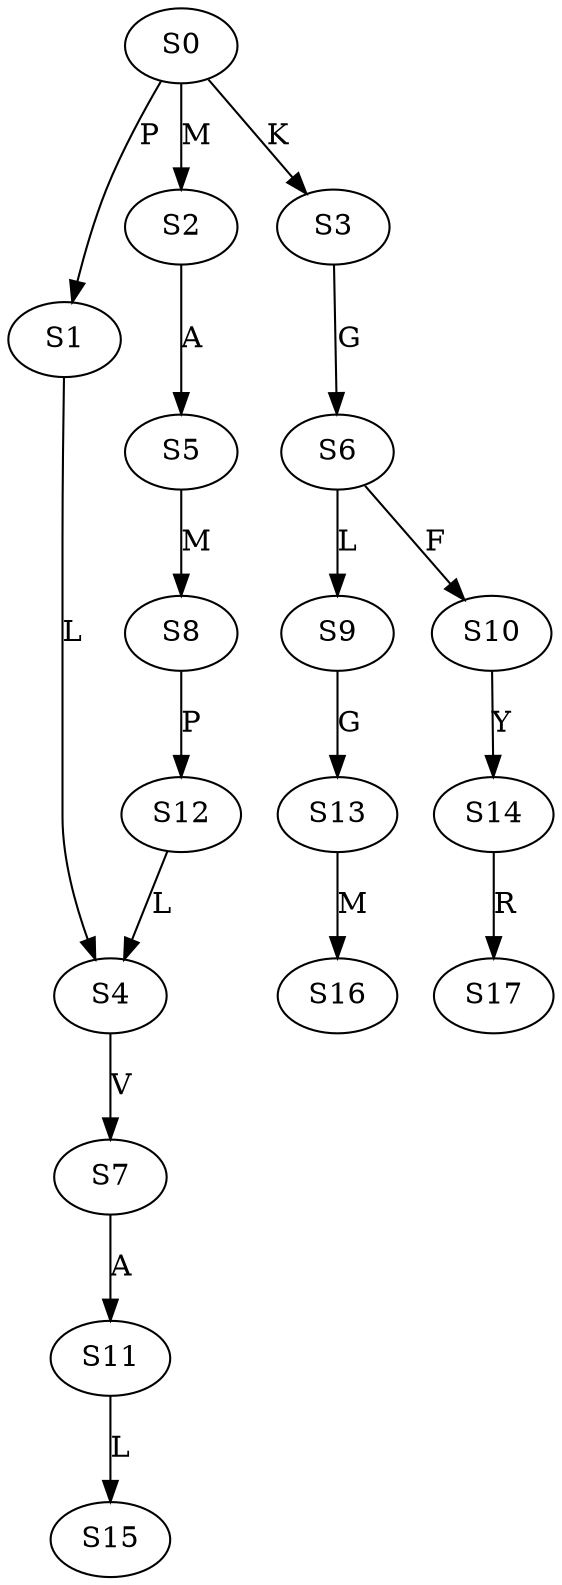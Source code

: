 strict digraph  {
	S0 -> S1 [ label = P ];
	S0 -> S2 [ label = M ];
	S0 -> S3 [ label = K ];
	S1 -> S4 [ label = L ];
	S2 -> S5 [ label = A ];
	S3 -> S6 [ label = G ];
	S4 -> S7 [ label = V ];
	S5 -> S8 [ label = M ];
	S6 -> S9 [ label = L ];
	S6 -> S10 [ label = F ];
	S7 -> S11 [ label = A ];
	S8 -> S12 [ label = P ];
	S9 -> S13 [ label = G ];
	S10 -> S14 [ label = Y ];
	S11 -> S15 [ label = L ];
	S12 -> S4 [ label = L ];
	S13 -> S16 [ label = M ];
	S14 -> S17 [ label = R ];
}
